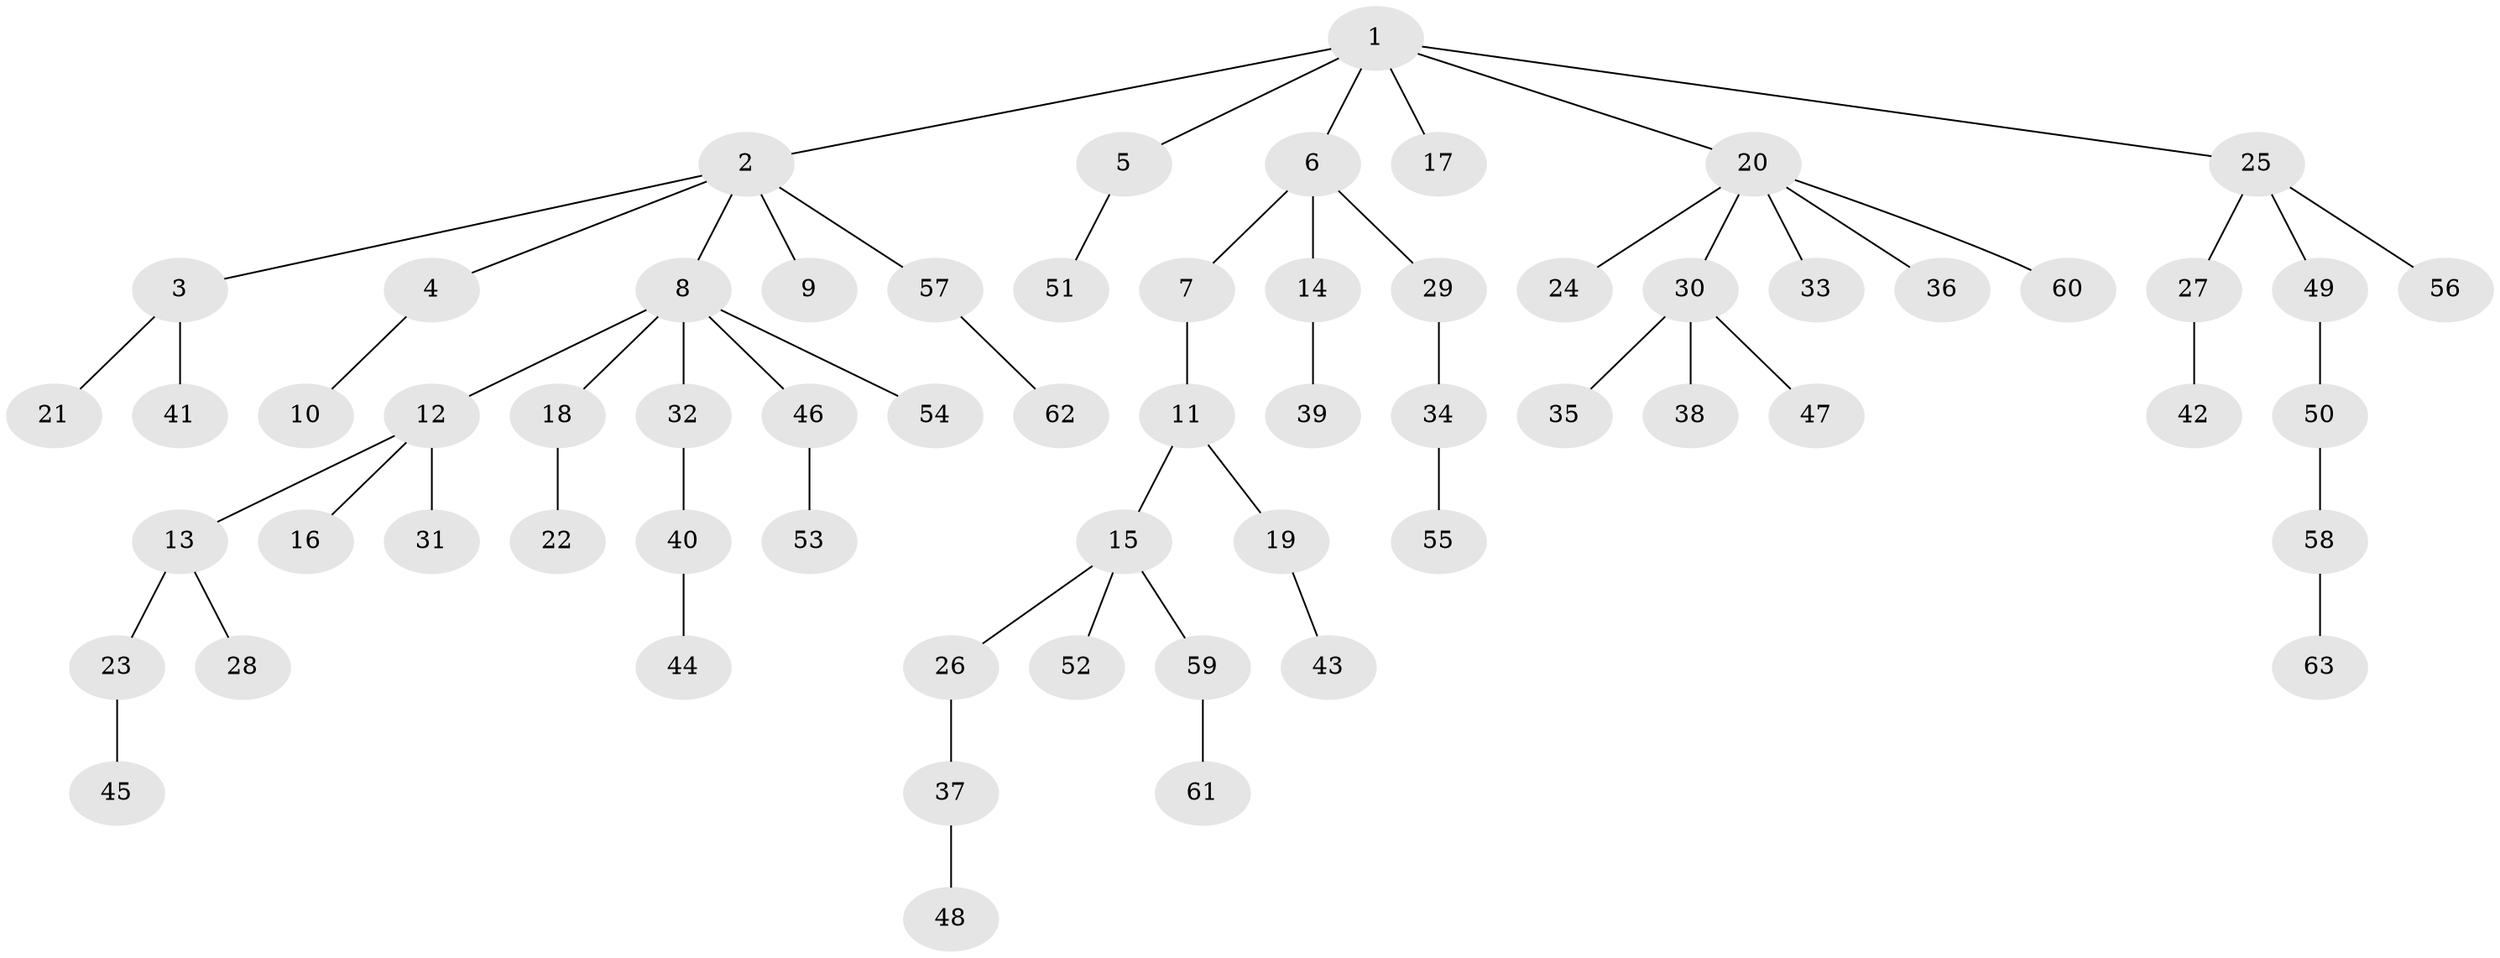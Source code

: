 // Generated by graph-tools (version 1.1) at 2025/02/03/09/25 03:02:23]
// undirected, 63 vertices, 62 edges
graph export_dot {
graph [start="1"]
  node [color=gray90,style=filled];
  1;
  2;
  3;
  4;
  5;
  6;
  7;
  8;
  9;
  10;
  11;
  12;
  13;
  14;
  15;
  16;
  17;
  18;
  19;
  20;
  21;
  22;
  23;
  24;
  25;
  26;
  27;
  28;
  29;
  30;
  31;
  32;
  33;
  34;
  35;
  36;
  37;
  38;
  39;
  40;
  41;
  42;
  43;
  44;
  45;
  46;
  47;
  48;
  49;
  50;
  51;
  52;
  53;
  54;
  55;
  56;
  57;
  58;
  59;
  60;
  61;
  62;
  63;
  1 -- 2;
  1 -- 5;
  1 -- 6;
  1 -- 17;
  1 -- 20;
  1 -- 25;
  2 -- 3;
  2 -- 4;
  2 -- 8;
  2 -- 9;
  2 -- 57;
  3 -- 21;
  3 -- 41;
  4 -- 10;
  5 -- 51;
  6 -- 7;
  6 -- 14;
  6 -- 29;
  7 -- 11;
  8 -- 12;
  8 -- 18;
  8 -- 32;
  8 -- 46;
  8 -- 54;
  11 -- 15;
  11 -- 19;
  12 -- 13;
  12 -- 16;
  12 -- 31;
  13 -- 23;
  13 -- 28;
  14 -- 39;
  15 -- 26;
  15 -- 52;
  15 -- 59;
  18 -- 22;
  19 -- 43;
  20 -- 24;
  20 -- 30;
  20 -- 33;
  20 -- 36;
  20 -- 60;
  23 -- 45;
  25 -- 27;
  25 -- 49;
  25 -- 56;
  26 -- 37;
  27 -- 42;
  29 -- 34;
  30 -- 35;
  30 -- 38;
  30 -- 47;
  32 -- 40;
  34 -- 55;
  37 -- 48;
  40 -- 44;
  46 -- 53;
  49 -- 50;
  50 -- 58;
  57 -- 62;
  58 -- 63;
  59 -- 61;
}
